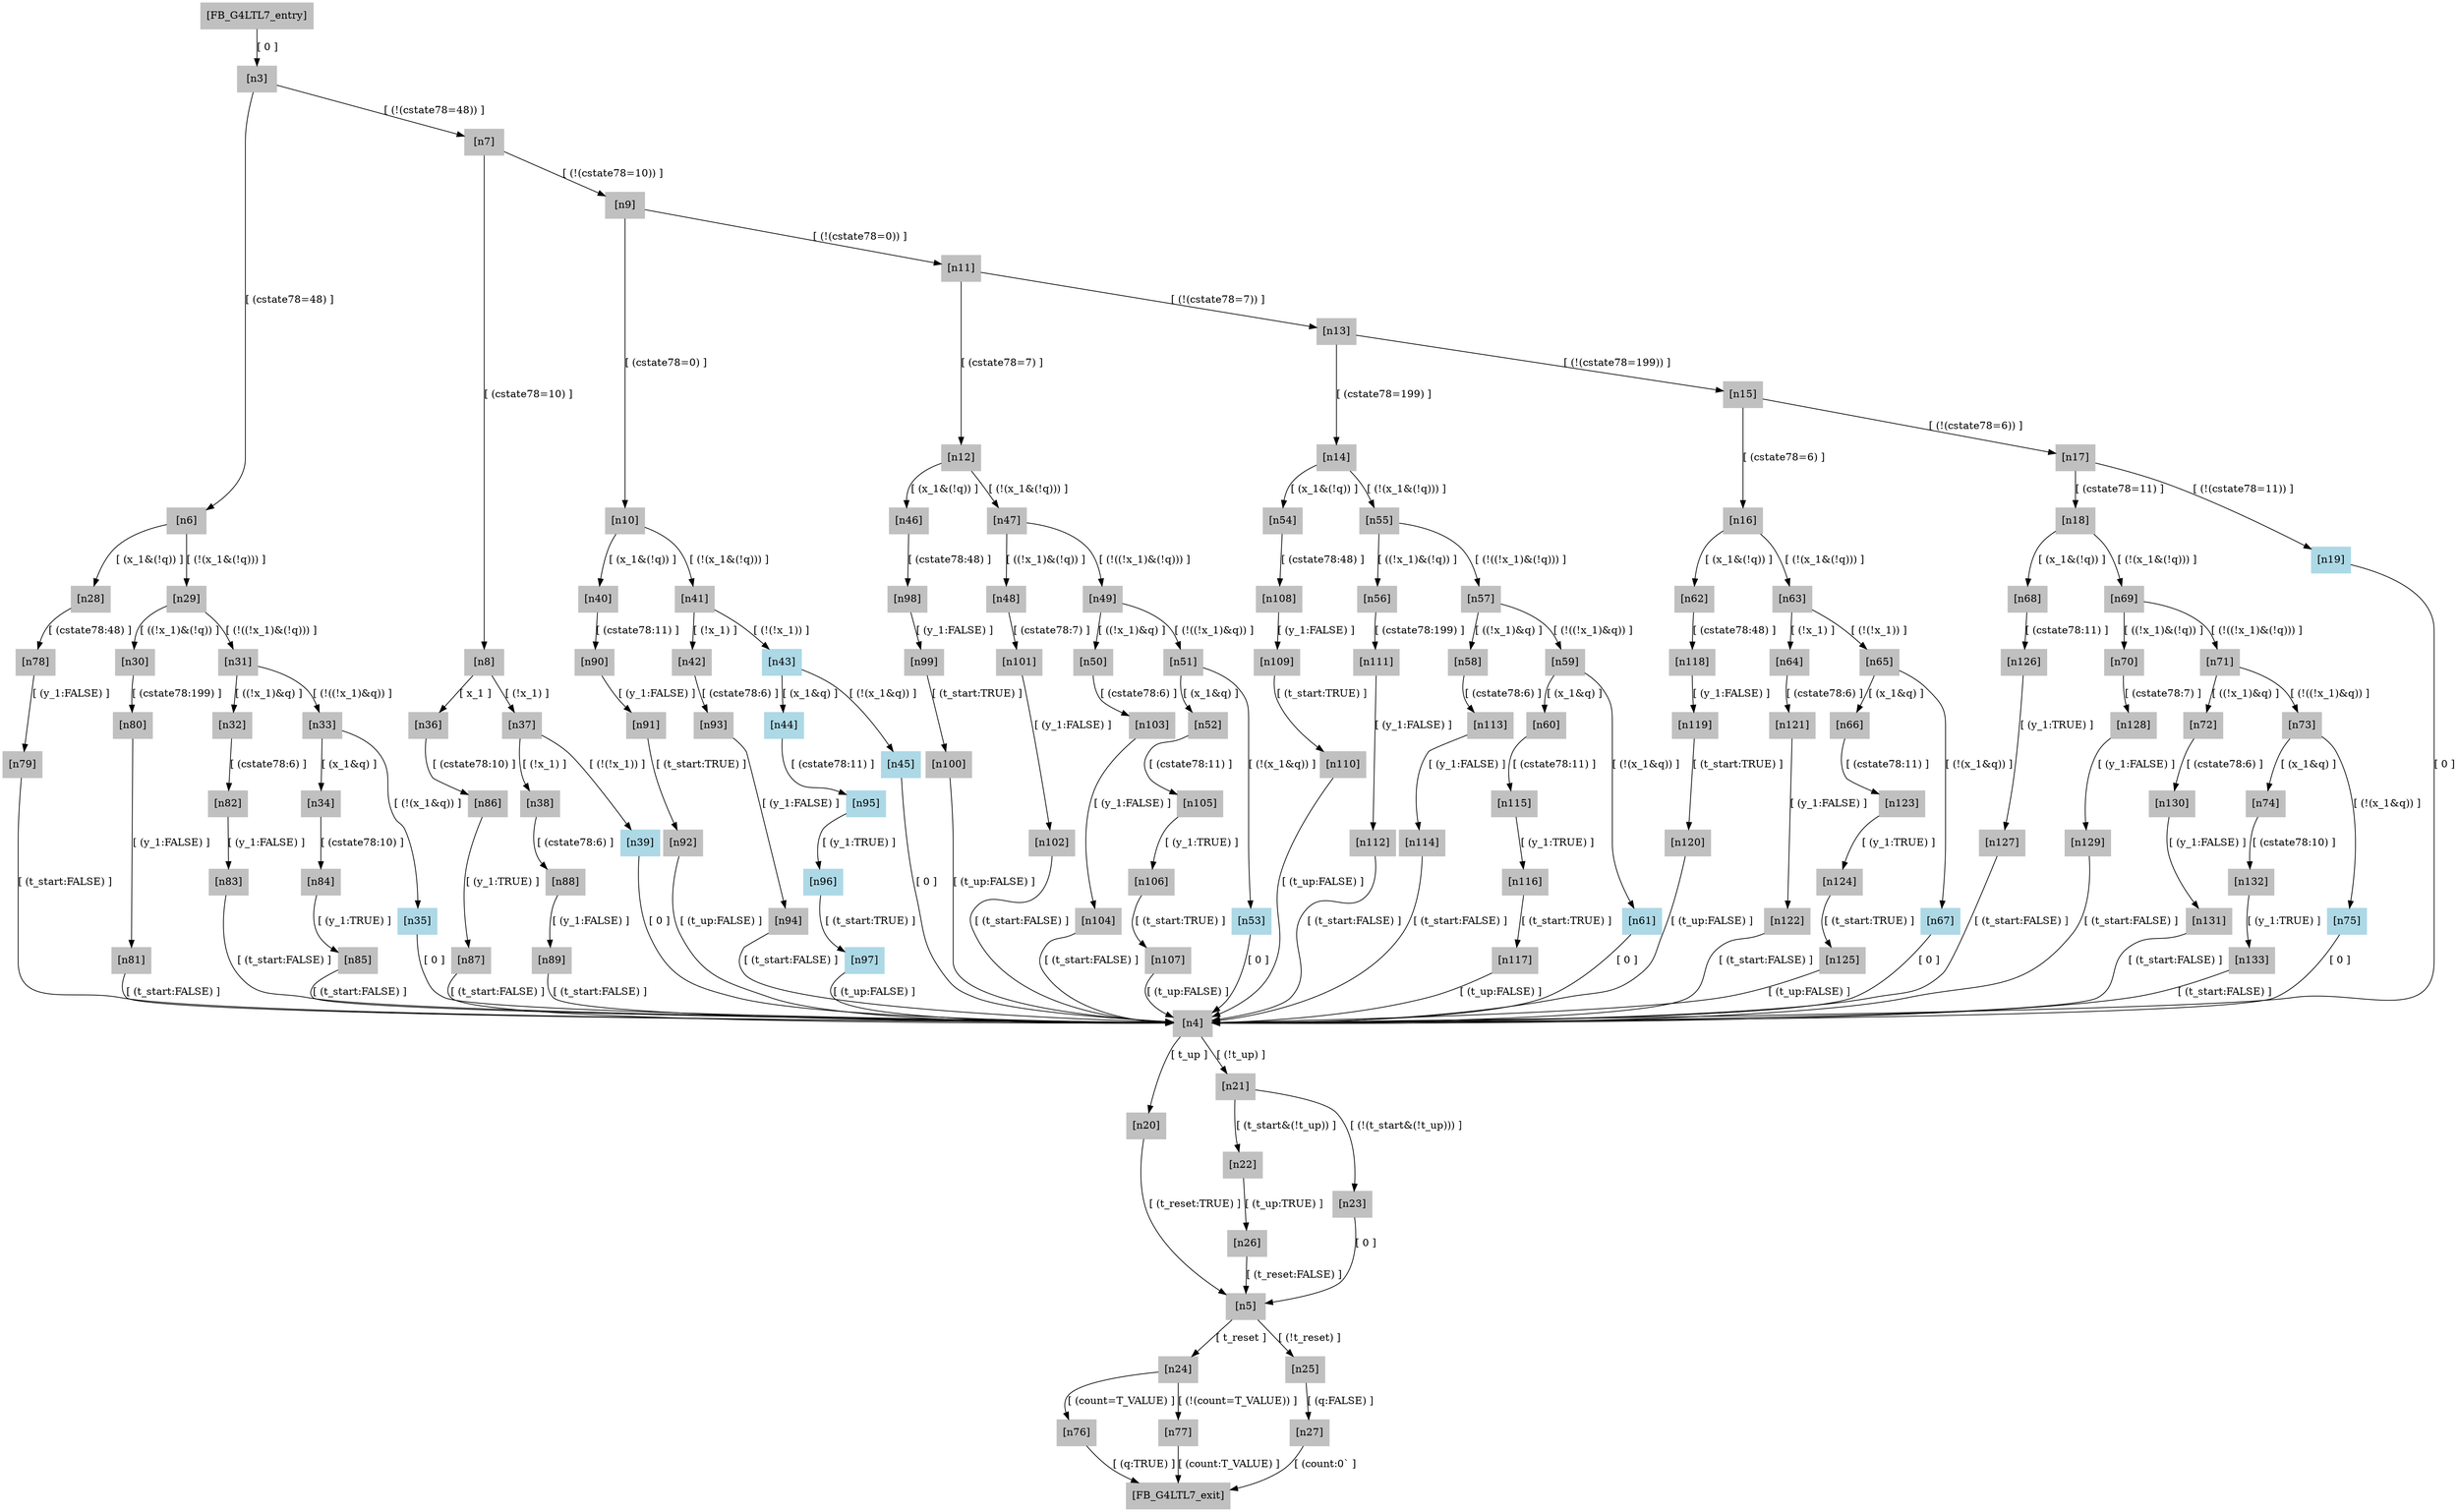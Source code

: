 digraph "FB_G4LTL7" {
"[FB_G4LTL7_entry]" [label="[FB_G4LTL7_entry]", color=gray,style=filled,shape=box]
"[n3]" [label="[n3]", color=gray,style=filled,shape=box]
"[n4]" [label="[n4]", color=gray,style=filled,shape=box]
"[n5]" [label="[n5]", color=gray,style=filled,shape=box]
"[n6]" [label="[n6]", color=gray,style=filled,shape=box]
"[n7]" [label="[n7]", color=gray,style=filled,shape=box]
"[n8]" [label="[n8]", color=gray,style=filled,shape=box]
"[n9]" [label="[n9]", color=gray,style=filled,shape=box]
"[n10]" [label="[n10]", color=gray,style=filled,shape=box]
"[n11]" [label="[n11]", color=gray,style=filled,shape=box]
"[n12]" [label="[n12]", color=gray,style=filled,shape=box]
"[n13]" [label="[n13]", color=gray,style=filled,shape=box]
"[n14]" [label="[n14]", color=gray,style=filled,shape=box]
"[n15]" [label="[n15]", color=gray,style=filled,shape=box]
"[n16]" [label="[n16]", color=gray,style=filled,shape=box]
"[n17]" [label="[n17]", color=gray,style=filled,shape=box]
"[n18]" [label="[n18]", color=gray,style=filled,shape=box]
"[n19]" [label="[n19]", color=lightblue,style=filled,shape=box]
"[n20]" [label="[n20]", color=gray,style=filled,shape=box]
"[n21]" [label="[n21]", color=gray,style=filled,shape=box]
"[n22]" [label="[n22]", color=gray,style=filled,shape=box]
"[n23]" [label="[n23]", color=gray,style=filled,shape=box]
"[n24]" [label="[n24]", color=gray,style=filled,shape=box]
"[n25]" [label="[n25]", color=gray,style=filled,shape=box]
"[n26]" [label="[n26]", color=gray,style=filled,shape=box]
"[n27]" [label="[n27]", color=gray,style=filled,shape=box]
"[n28]" [label="[n28]", color=gray,style=filled,shape=box]
"[n29]" [label="[n29]", color=gray,style=filled,shape=box]
"[n30]" [label="[n30]", color=gray,style=filled,shape=box]
"[n31]" [label="[n31]", color=gray,style=filled,shape=box]
"[n32]" [label="[n32]", color=gray,style=filled,shape=box]
"[n33]" [label="[n33]", color=gray,style=filled,shape=box]
"[n34]" [label="[n34]", color=gray,style=filled,shape=box]
"[n35]" [label="[n35]", color=lightblue,style=filled,shape=box]
"[n36]" [label="[n36]", color=gray,style=filled,shape=box]
"[n37]" [label="[n37]", color=gray,style=filled,shape=box]
"[n38]" [label="[n38]", color=gray,style=filled,shape=box]
"[n39]" [label="[n39]", color=lightblue,style=filled,shape=box]
"[n40]" [label="[n40]", color=gray,style=filled,shape=box]
"[n41]" [label="[n41]", color=gray,style=filled,shape=box]
"[n42]" [label="[n42]", color=gray,style=filled,shape=box]
"[n43]" [label="[n43]", color=lightblue,style=filled,shape=box]
"[n44]" [label="[n44]", color=lightblue,style=filled,shape=box]
"[n45]" [label="[n45]", color=lightblue,style=filled,shape=box]
"[n46]" [label="[n46]", color=gray,style=filled,shape=box]
"[n47]" [label="[n47]", color=gray,style=filled,shape=box]
"[n48]" [label="[n48]", color=gray,style=filled,shape=box]
"[n49]" [label="[n49]", color=gray,style=filled,shape=box]
"[n50]" [label="[n50]", color=gray,style=filled,shape=box]
"[n51]" [label="[n51]", color=gray,style=filled,shape=box]
"[n52]" [label="[n52]", color=gray,style=filled,shape=box]
"[n53]" [label="[n53]", color=lightblue,style=filled,shape=box]
"[n54]" [label="[n54]", color=gray,style=filled,shape=box]
"[n55]" [label="[n55]", color=gray,style=filled,shape=box]
"[n56]" [label="[n56]", color=gray,style=filled,shape=box]
"[n57]" [label="[n57]", color=gray,style=filled,shape=box]
"[n58]" [label="[n58]", color=gray,style=filled,shape=box]
"[n59]" [label="[n59]", color=gray,style=filled,shape=box]
"[n60]" [label="[n60]", color=gray,style=filled,shape=box]
"[n61]" [label="[n61]", color=lightblue,style=filled,shape=box]
"[n62]" [label="[n62]", color=gray,style=filled,shape=box]
"[n63]" [label="[n63]", color=gray,style=filled,shape=box]
"[n64]" [label="[n64]", color=gray,style=filled,shape=box]
"[n65]" [label="[n65]", color=gray,style=filled,shape=box]
"[n66]" [label="[n66]", color=gray,style=filled,shape=box]
"[n67]" [label="[n67]", color=lightblue,style=filled,shape=box]
"[n68]" [label="[n68]", color=gray,style=filled,shape=box]
"[n69]" [label="[n69]", color=gray,style=filled,shape=box]
"[n70]" [label="[n70]", color=gray,style=filled,shape=box]
"[n71]" [label="[n71]", color=gray,style=filled,shape=box]
"[n72]" [label="[n72]", color=gray,style=filled,shape=box]
"[n73]" [label="[n73]", color=gray,style=filled,shape=box]
"[n74]" [label="[n74]", color=gray,style=filled,shape=box]
"[n75]" [label="[n75]", color=lightblue,style=filled,shape=box]
"[n76]" [label="[n76]", color=gray,style=filled,shape=box]
"[n77]" [label="[n77]", color=gray,style=filled,shape=box]
"[n78]" [label="[n78]", color=gray,style=filled,shape=box]
"[n79]" [label="[n79]", color=gray,style=filled,shape=box]
"[n80]" [label="[n80]", color=gray,style=filled,shape=box]
"[n81]" [label="[n81]", color=gray,style=filled,shape=box]
"[n82]" [label="[n82]", color=gray,style=filled,shape=box]
"[n83]" [label="[n83]", color=gray,style=filled,shape=box]
"[n84]" [label="[n84]", color=gray,style=filled,shape=box]
"[n85]" [label="[n85]", color=gray,style=filled,shape=box]
"[n86]" [label="[n86]", color=gray,style=filled,shape=box]
"[n87]" [label="[n87]", color=gray,style=filled,shape=box]
"[n88]" [label="[n88]", color=gray,style=filled,shape=box]
"[n89]" [label="[n89]", color=gray,style=filled,shape=box]
"[n90]" [label="[n90]", color=gray,style=filled,shape=box]
"[n91]" [label="[n91]", color=gray,style=filled,shape=box]
"[n92]" [label="[n92]", color=gray,style=filled,shape=box]
"[n93]" [label="[n93]", color=gray,style=filled,shape=box]
"[n94]" [label="[n94]", color=gray,style=filled,shape=box]
"[n95]" [label="[n95]", color=lightblue,style=filled,shape=box]
"[n96]" [label="[n96]", color=lightblue,style=filled,shape=box]
"[n97]" [label="[n97]", color=lightblue,style=filled,shape=box]
"[n98]" [label="[n98]", color=gray,style=filled,shape=box]
"[n99]" [label="[n99]", color=gray,style=filled,shape=box]
"[n100]" [label="[n100]", color=gray,style=filled,shape=box]
"[n101]" [label="[n101]", color=gray,style=filled,shape=box]
"[n102]" [label="[n102]", color=gray,style=filled,shape=box]
"[n103]" [label="[n103]", color=gray,style=filled,shape=box]
"[n104]" [label="[n104]", color=gray,style=filled,shape=box]
"[n105]" [label="[n105]", color=gray,style=filled,shape=box]
"[n106]" [label="[n106]", color=gray,style=filled,shape=box]
"[n107]" [label="[n107]", color=gray,style=filled,shape=box]
"[n108]" [label="[n108]", color=gray,style=filled,shape=box]
"[n109]" [label="[n109]", color=gray,style=filled,shape=box]
"[n110]" [label="[n110]", color=gray,style=filled,shape=box]
"[n111]" [label="[n111]", color=gray,style=filled,shape=box]
"[n112]" [label="[n112]", color=gray,style=filled,shape=box]
"[n113]" [label="[n113]", color=gray,style=filled,shape=box]
"[n114]" [label="[n114]", color=gray,style=filled,shape=box]
"[n115]" [label="[n115]", color=gray,style=filled,shape=box]
"[n116]" [label="[n116]", color=gray,style=filled,shape=box]
"[n117]" [label="[n117]", color=gray,style=filled,shape=box]
"[n118]" [label="[n118]", color=gray,style=filled,shape=box]
"[n119]" [label="[n119]", color=gray,style=filled,shape=box]
"[n120]" [label="[n120]", color=gray,style=filled,shape=box]
"[n121]" [label="[n121]", color=gray,style=filled,shape=box]
"[n122]" [label="[n122]", color=gray,style=filled,shape=box]
"[n123]" [label="[n123]", color=gray,style=filled,shape=box]
"[n124]" [label="[n124]", color=gray,style=filled,shape=box]
"[n125]" [label="[n125]", color=gray,style=filled,shape=box]
"[n126]" [label="[n126]", color=gray,style=filled,shape=box]
"[n127]" [label="[n127]", color=gray,style=filled,shape=box]
"[n128]" [label="[n128]", color=gray,style=filled,shape=box]
"[n129]" [label="[n129]", color=gray,style=filled,shape=box]
"[n130]" [label="[n130]", color=gray,style=filled,shape=box]
"[n131]" [label="[n131]", color=gray,style=filled,shape=box]
"[n132]" [label="[n132]", color=gray,style=filled,shape=box]
"[n133]" [label="[n133]", color=gray,style=filled,shape=box]
"[FB_G4LTL7_exit]" [label="[FB_G4LTL7_exit]", color=gray,style=filled,shape=box]
"[FB_G4LTL7_entry]" -> "[n3]" [label="[ 0 ]",color=black]
"[n3]" -> "[n6]" [label="[ (cstate78=48) ]",color=black]
"[n3]" -> "[n7]" [label="[ (!(cstate78=48)) ]",color=black]
"[n7]" -> "[n8]" [label="[ (cstate78=10) ]",color=black]
"[n7]" -> "[n9]" [label="[ (!(cstate78=10)) ]",color=black]
"[n9]" -> "[n10]" [label="[ (cstate78=0) ]",color=black]
"[n9]" -> "[n11]" [label="[ (!(cstate78=0)) ]",color=black]
"[n11]" -> "[n12]" [label="[ (cstate78=7) ]",color=black]
"[n11]" -> "[n13]" [label="[ (!(cstate78=7)) ]",color=black]
"[n13]" -> "[n14]" [label="[ (cstate78=199) ]",color=black]
"[n13]" -> "[n15]" [label="[ (!(cstate78=199)) ]",color=black]
"[n15]" -> "[n16]" [label="[ (cstate78=6) ]",color=black]
"[n15]" -> "[n17]" [label="[ (!(cstate78=6)) ]",color=black]
"[n17]" -> "[n18]" [label="[ (cstate78=11) ]",color=black]
"[n17]" -> "[n19]" [label="[ (!(cstate78=11)) ]",color=black]
"[n19]" -> "[n4]" [label="[ 0 ]",color=black]
"[n4]" -> "[n20]" [label="[ t_up ]",color=black]
"[n4]" -> "[n21]" [label="[ (!t_up) ]",color=black]
"[n21]" -> "[n22]" [label="[ (t_start&(!t_up)) ]",color=black]
"[n21]" -> "[n23]" [label="[ (!(t_start&(!t_up))) ]",color=black]
"[n23]" -> "[n5]" [label="[ 0 ]",color=black]
"[n5]" -> "[n24]" [label="[ t_reset ]",color=black]
"[n5]" -> "[n25]" [label="[ (!t_reset) ]",color=black]
"[n20]" -> "[n5]" [label="[ (t_reset:TRUE) ]",color=black]
"[n22]" -> "[n26]" [label="[ (t_up:TRUE) ]",color=black]
"[n26]" -> "[n5]" [label="[ (t_reset:FALSE) ]",color=black]
"[n25]" -> "[n27]" [label="[ (q:FALSE) ]",color=black]
"[n27]" -> "[FB_G4LTL7_exit]" [label="[ (count:0` ]",color=black]
"[n6]" -> "[n28]" [label="[ (x_1&(!q)) ]",color=black]
"[n6]" -> "[n29]" [label="[ (!(x_1&(!q))) ]",color=black]
"[n29]" -> "[n30]" [label="[ ((!x_1)&(!q)) ]",color=black]
"[n29]" -> "[n31]" [label="[ (!((!x_1)&(!q))) ]",color=black]
"[n31]" -> "[n32]" [label="[ ((!x_1)&q) ]",color=black]
"[n31]" -> "[n33]" [label="[ (!((!x_1)&q)) ]",color=black]
"[n33]" -> "[n34]" [label="[ (x_1&q) ]",color=black]
"[n33]" -> "[n35]" [label="[ (!(x_1&q)) ]",color=black]
"[n35]" -> "[n4]" [label="[ 0 ]",color=black]
"[n8]" -> "[n36]" [label="[ x_1 ]",color=black]
"[n8]" -> "[n37]" [label="[ (!x_1) ]",color=black]
"[n37]" -> "[n38]" [label="[ (!x_1) ]",color=black]
"[n37]" -> "[n39]" [label="[ (!(!x_1)) ]",color=black]
"[n39]" -> "[n4]" [label="[ 0 ]",color=black]
"[n10]" -> "[n40]" [label="[ (x_1&(!q)) ]",color=black]
"[n10]" -> "[n41]" [label="[ (!(x_1&(!q))) ]",color=black]
"[n41]" -> "[n42]" [label="[ (!x_1) ]",color=black]
"[n41]" -> "[n43]" [label="[ (!(!x_1)) ]",color=black]
"[n43]" -> "[n44]" [label="[ (x_1&q) ]",color=black]
"[n43]" -> "[n45]" [label="[ (!(x_1&q)) ]",color=black]
"[n45]" -> "[n4]" [label="[ 0 ]",color=black]
"[n12]" -> "[n46]" [label="[ (x_1&(!q)) ]",color=black]
"[n12]" -> "[n47]" [label="[ (!(x_1&(!q))) ]",color=black]
"[n47]" -> "[n48]" [label="[ ((!x_1)&(!q)) ]",color=black]
"[n47]" -> "[n49]" [label="[ (!((!x_1)&(!q))) ]",color=black]
"[n49]" -> "[n50]" [label="[ ((!x_1)&q) ]",color=black]
"[n49]" -> "[n51]" [label="[ (!((!x_1)&q)) ]",color=black]
"[n51]" -> "[n52]" [label="[ (x_1&q) ]",color=black]
"[n51]" -> "[n53]" [label="[ (!(x_1&q)) ]",color=black]
"[n53]" -> "[n4]" [label="[ 0 ]",color=black]
"[n14]" -> "[n54]" [label="[ (x_1&(!q)) ]",color=black]
"[n14]" -> "[n55]" [label="[ (!(x_1&(!q))) ]",color=black]
"[n55]" -> "[n56]" [label="[ ((!x_1)&(!q)) ]",color=black]
"[n55]" -> "[n57]" [label="[ (!((!x_1)&(!q))) ]",color=black]
"[n57]" -> "[n58]" [label="[ ((!x_1)&q) ]",color=black]
"[n57]" -> "[n59]" [label="[ (!((!x_1)&q)) ]",color=black]
"[n59]" -> "[n60]" [label="[ (x_1&q) ]",color=black]
"[n59]" -> "[n61]" [label="[ (!(x_1&q)) ]",color=black]
"[n61]" -> "[n4]" [label="[ 0 ]",color=black]
"[n16]" -> "[n62]" [label="[ (x_1&(!q)) ]",color=black]
"[n16]" -> "[n63]" [label="[ (!(x_1&(!q))) ]",color=black]
"[n63]" -> "[n64]" [label="[ (!x_1) ]",color=black]
"[n63]" -> "[n65]" [label="[ (!(!x_1)) ]",color=black]
"[n65]" -> "[n66]" [label="[ (x_1&q) ]",color=black]
"[n65]" -> "[n67]" [label="[ (!(x_1&q)) ]",color=black]
"[n67]" -> "[n4]" [label="[ 0 ]",color=black]
"[n18]" -> "[n68]" [label="[ (x_1&(!q)) ]",color=black]
"[n18]" -> "[n69]" [label="[ (!(x_1&(!q))) ]",color=black]
"[n69]" -> "[n70]" [label="[ ((!x_1)&(!q)) ]",color=black]
"[n69]" -> "[n71]" [label="[ (!((!x_1)&(!q))) ]",color=black]
"[n71]" -> "[n72]" [label="[ ((!x_1)&q) ]",color=black]
"[n71]" -> "[n73]" [label="[ (!((!x_1)&q)) ]",color=black]
"[n73]" -> "[n74]" [label="[ (x_1&q) ]",color=black]
"[n73]" -> "[n75]" [label="[ (!(x_1&q)) ]",color=black]
"[n75]" -> "[n4]" [label="[ 0 ]",color=black]
"[n24]" -> "[n76]" [label="[ (count=T_VALUE) ]",color=black]
"[n24]" -> "[n77]" [label="[ (!(count=T_VALUE)) ]",color=black]
"[n28]" -> "[n78]" [label="[ (cstate78:48) ]",color=black]
"[n78]" -> "[n79]" [label="[ (y_1:FALSE) ]",color=black]
"[n79]" -> "[n4]" [label="[ (t_start:FALSE) ]",color=black]
"[n30]" -> "[n80]" [label="[ (cstate78:199) ]",color=black]
"[n80]" -> "[n81]" [label="[ (y_1:FALSE) ]",color=black]
"[n81]" -> "[n4]" [label="[ (t_start:FALSE) ]",color=black]
"[n32]" -> "[n82]" [label="[ (cstate78:6) ]",color=black]
"[n82]" -> "[n83]" [label="[ (y_1:FALSE) ]",color=black]
"[n83]" -> "[n4]" [label="[ (t_start:FALSE) ]",color=black]
"[n34]" -> "[n84]" [label="[ (cstate78:10) ]",color=black]
"[n84]" -> "[n85]" [label="[ (y_1:TRUE) ]",color=black]
"[n85]" -> "[n4]" [label="[ (t_start:FALSE) ]",color=black]
"[n36]" -> "[n86]" [label="[ (cstate78:10) ]",color=black]
"[n86]" -> "[n87]" [label="[ (y_1:TRUE) ]",color=black]
"[n87]" -> "[n4]" [label="[ (t_start:FALSE) ]",color=black]
"[n38]" -> "[n88]" [label="[ (cstate78:6) ]",color=black]
"[n88]" -> "[n89]" [label="[ (y_1:FALSE) ]",color=black]
"[n89]" -> "[n4]" [label="[ (t_start:FALSE) ]",color=black]
"[n40]" -> "[n90]" [label="[ (cstate78:11) ]",color=black]
"[n90]" -> "[n91]" [label="[ (y_1:FALSE) ]",color=black]
"[n91]" -> "[n92]" [label="[ (t_start:TRUE) ]",color=black]
"[n92]" -> "[n4]" [label="[ (t_up:FALSE) ]",color=black]
"[n42]" -> "[n93]" [label="[ (cstate78:6) ]",color=black]
"[n93]" -> "[n94]" [label="[ (y_1:FALSE) ]",color=black]
"[n94]" -> "[n4]" [label="[ (t_start:FALSE) ]",color=black]
"[n44]" -> "[n95]" [label="[ (cstate78:11) ]",color=black]
"[n95]" -> "[n96]" [label="[ (y_1:TRUE) ]",color=black]
"[n96]" -> "[n97]" [label="[ (t_start:TRUE) ]",color=black]
"[n97]" -> "[n4]" [label="[ (t_up:FALSE) ]",color=black]
"[n46]" -> "[n98]" [label="[ (cstate78:48) ]",color=black]
"[n98]" -> "[n99]" [label="[ (y_1:FALSE) ]",color=black]
"[n99]" -> "[n100]" [label="[ (t_start:TRUE) ]",color=black]
"[n100]" -> "[n4]" [label="[ (t_up:FALSE) ]",color=black]
"[n48]" -> "[n101]" [label="[ (cstate78:7) ]",color=black]
"[n101]" -> "[n102]" [label="[ (y_1:FALSE) ]",color=black]
"[n102]" -> "[n4]" [label="[ (t_start:FALSE) ]",color=black]
"[n50]" -> "[n103]" [label="[ (cstate78:6) ]",color=black]
"[n103]" -> "[n104]" [label="[ (y_1:FALSE) ]",color=black]
"[n104]" -> "[n4]" [label="[ (t_start:FALSE) ]",color=black]
"[n52]" -> "[n105]" [label="[ (cstate78:11) ]",color=black]
"[n105]" -> "[n106]" [label="[ (y_1:TRUE) ]",color=black]
"[n106]" -> "[n107]" [label="[ (t_start:TRUE) ]",color=black]
"[n107]" -> "[n4]" [label="[ (t_up:FALSE) ]",color=black]
"[n54]" -> "[n108]" [label="[ (cstate78:48) ]",color=black]
"[n108]" -> "[n109]" [label="[ (y_1:FALSE) ]",color=black]
"[n109]" -> "[n110]" [label="[ (t_start:TRUE) ]",color=black]
"[n110]" -> "[n4]" [label="[ (t_up:FALSE) ]",color=black]
"[n56]" -> "[n111]" [label="[ (cstate78:199) ]",color=black]
"[n111]" -> "[n112]" [label="[ (y_1:FALSE) ]",color=black]
"[n112]" -> "[n4]" [label="[ (t_start:FALSE) ]",color=black]
"[n58]" -> "[n113]" [label="[ (cstate78:6) ]",color=black]
"[n113]" -> "[n114]" [label="[ (y_1:FALSE) ]",color=black]
"[n114]" -> "[n4]" [label="[ (t_start:FALSE) ]",color=black]
"[n60]" -> "[n115]" [label="[ (cstate78:11) ]",color=black]
"[n115]" -> "[n116]" [label="[ (y_1:TRUE) ]",color=black]
"[n116]" -> "[n117]" [label="[ (t_start:TRUE) ]",color=black]
"[n117]" -> "[n4]" [label="[ (t_up:FALSE) ]",color=black]
"[n62]" -> "[n118]" [label="[ (cstate78:48) ]",color=black]
"[n118]" -> "[n119]" [label="[ (y_1:FALSE) ]",color=black]
"[n119]" -> "[n120]" [label="[ (t_start:TRUE) ]",color=black]
"[n120]" -> "[n4]" [label="[ (t_up:FALSE) ]",color=black]
"[n64]" -> "[n121]" [label="[ (cstate78:6) ]",color=black]
"[n121]" -> "[n122]" [label="[ (y_1:FALSE) ]",color=black]
"[n122]" -> "[n4]" [label="[ (t_start:FALSE) ]",color=black]
"[n66]" -> "[n123]" [label="[ (cstate78:11) ]",color=black]
"[n123]" -> "[n124]" [label="[ (y_1:TRUE) ]",color=black]
"[n124]" -> "[n125]" [label="[ (t_start:TRUE) ]",color=black]
"[n125]" -> "[n4]" [label="[ (t_up:FALSE) ]",color=black]
"[n68]" -> "[n126]" [label="[ (cstate78:11) ]",color=black]
"[n126]" -> "[n127]" [label="[ (y_1:TRUE) ]",color=black]
"[n127]" -> "[n4]" [label="[ (t_start:FALSE) ]",color=black]
"[n70]" -> "[n128]" [label="[ (cstate78:7) ]",color=black]
"[n128]" -> "[n129]" [label="[ (y_1:FALSE) ]",color=black]
"[n129]" -> "[n4]" [label="[ (t_start:FALSE) ]",color=black]
"[n72]" -> "[n130]" [label="[ (cstate78:6) ]",color=black]
"[n130]" -> "[n131]" [label="[ (y_1:FALSE) ]",color=black]
"[n131]" -> "[n4]" [label="[ (t_start:FALSE) ]",color=black]
"[n74]" -> "[n132]" [label="[ (cstate78:10) ]",color=black]
"[n132]" -> "[n133]" [label="[ (y_1:TRUE) ]",color=black]
"[n133]" -> "[n4]" [label="[ (t_start:FALSE) ]",color=black]
"[n76]" -> "[FB_G4LTL7_exit]" [label="[ (q:TRUE) ]",color=black]
"[n77]" -> "[FB_G4LTL7_exit]" [label="[ (count:T_VALUE) ]",color=black]
}
